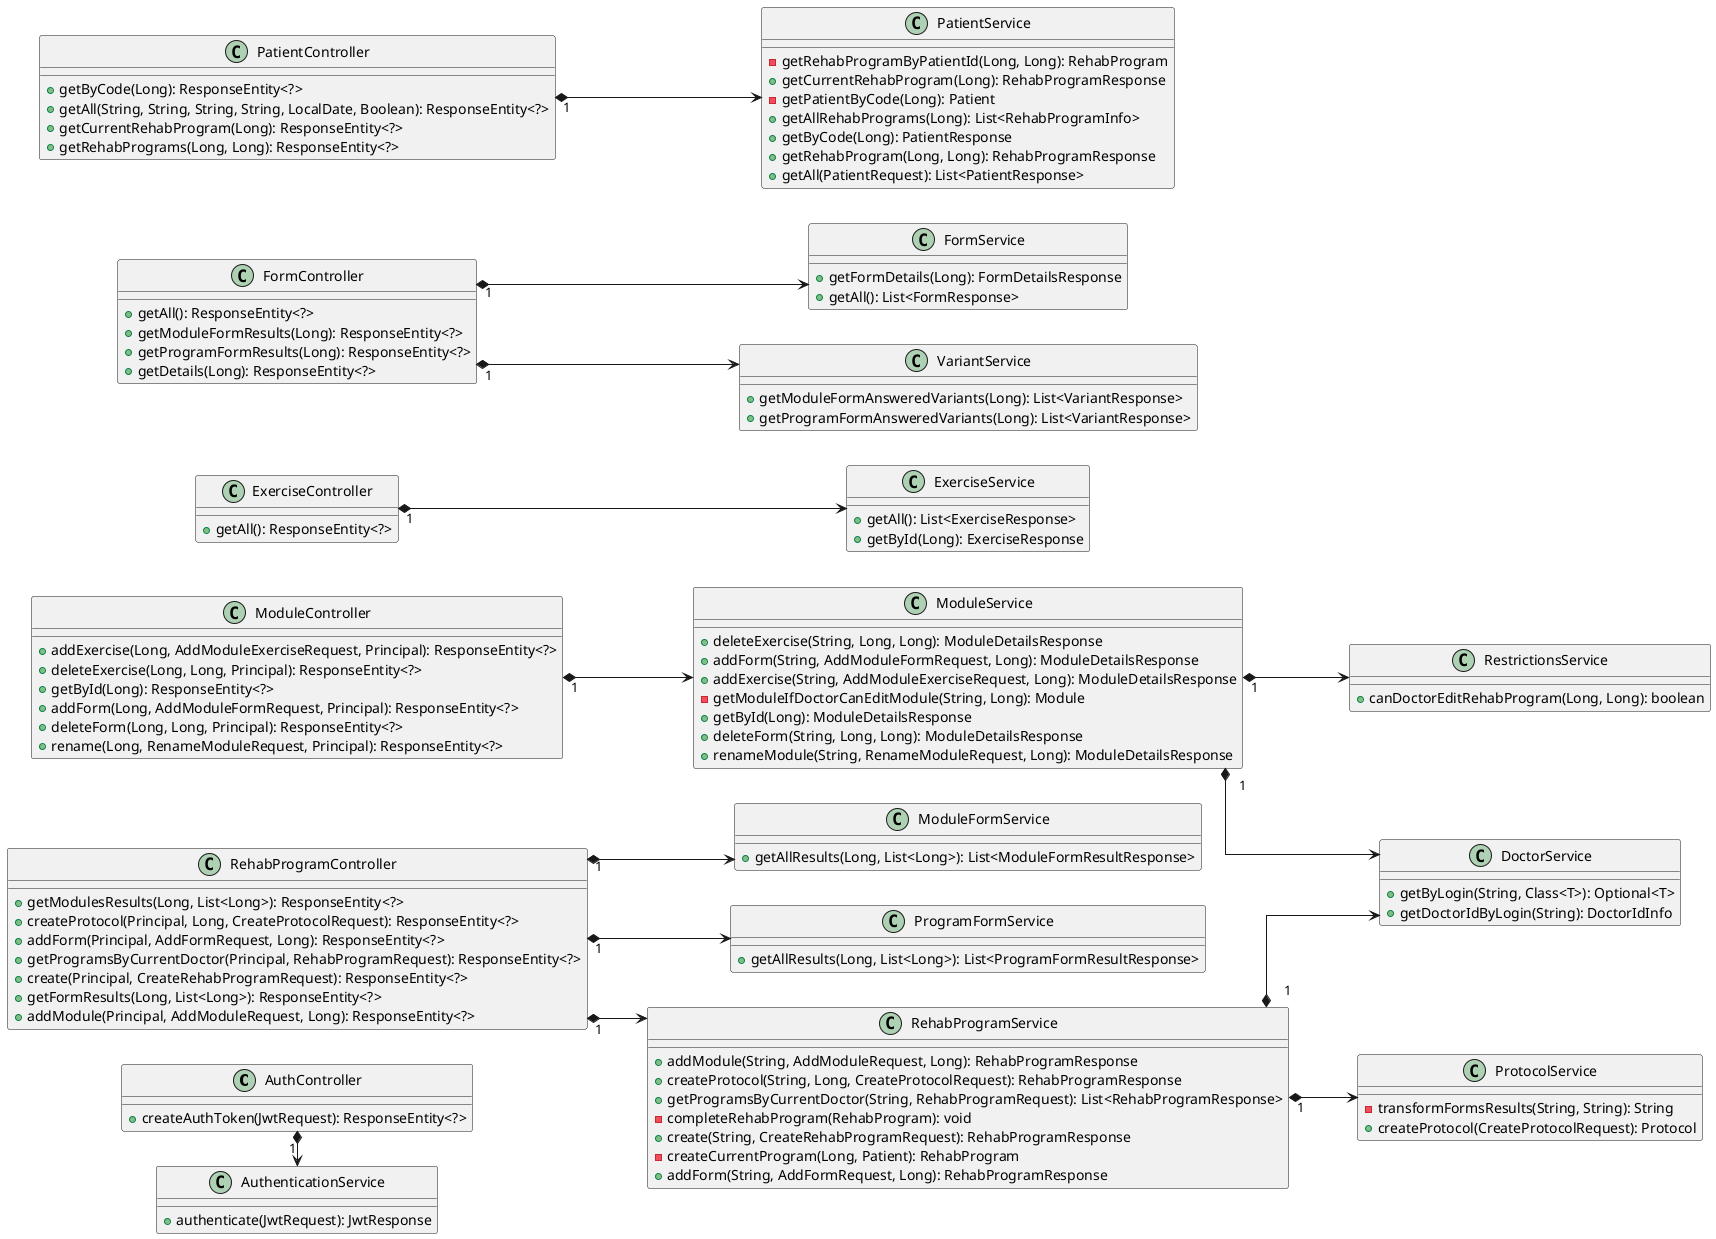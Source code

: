 @startuml

skinparam linetype ortho
left to right direction

class AuthController {
  + createAuthToken(JwtRequest): ResponseEntity<?>
}
class AuthenticationService {
  + authenticate(JwtRequest): JwtResponse
}
class DoctorService {
  + getByLogin(String, Class<T>): Optional<T>
  + getDoctorIdByLogin(String): DoctorIdInfo
}
class ExerciseController {
  + getAll(): ResponseEntity<?>
}
class ExerciseService {
  + getAll(): List<ExerciseResponse>
  + getById(Long): ExerciseResponse
}
class FormController {
  + getAll(): ResponseEntity<?>
  + getModuleFormResults(Long): ResponseEntity<?>
  + getProgramFormResults(Long): ResponseEntity<?>
  + getDetails(Long): ResponseEntity<?>
}
class FormService {
  + getFormDetails(Long): FormDetailsResponse
  + getAll(): List<FormResponse>
}
class ModuleController {
  + addExercise(Long, AddModuleExerciseRequest, Principal): ResponseEntity<?>
  + deleteExercise(Long, Long, Principal): ResponseEntity<?>
  + getById(Long): ResponseEntity<?>
  + addForm(Long, AddModuleFormRequest, Principal): ResponseEntity<?>
  + deleteForm(Long, Long, Principal): ResponseEntity<?>
  + rename(Long, RenameModuleRequest, Principal): ResponseEntity<?>
}
class ModuleFormService {
  + getAllResults(Long, List<Long>): List<ModuleFormResultResponse>
}
class ModuleService {
  + deleteExercise(String, Long, Long): ModuleDetailsResponse
  + addForm(String, AddModuleFormRequest, Long): ModuleDetailsResponse
  + addExercise(String, AddModuleExerciseRequest, Long): ModuleDetailsResponse
  - getModuleIfDoctorCanEditModule(String, Long): Module
  + getById(Long): ModuleDetailsResponse
  + deleteForm(String, Long, Long): ModuleDetailsResponse
  + renameModule(String, RenameModuleRequest, Long): ModuleDetailsResponse
}
class PatientController {
  + getByCode(Long): ResponseEntity<?>
  + getAll(String, String, String, String, LocalDate, Boolean): ResponseEntity<?>
  + getCurrentRehabProgram(Long): ResponseEntity<?>
  + getRehabPrograms(Long, Long): ResponseEntity<?>
}
class PatientService {
  - getRehabProgramByPatientId(Long, Long): RehabProgram
  + getCurrentRehabProgram(Long): RehabProgramResponse
  - getPatientByCode(Long): Patient
  + getAllRehabPrograms(Long): List<RehabProgramInfo>
  + getByCode(Long): PatientResponse
  + getRehabProgram(Long, Long): RehabProgramResponse
  + getAll(PatientRequest): List<PatientResponse>
}
class ProgramFormService {
  + getAllResults(Long, List<Long>): List<ProgramFormResultResponse>
}
class ProtocolService {
  - transformFormsResults(String, String): String
  + createProtocol(CreateProtocolRequest): Protocol
}
class RehabProgramController {
  + getModulesResults(Long, List<Long>): ResponseEntity<?>
  + createProtocol(Principal, Long, CreateProtocolRequest): ResponseEntity<?>
  + addForm(Principal, AddFormRequest, Long): ResponseEntity<?>
  + getProgramsByCurrentDoctor(Principal, RehabProgramRequest): ResponseEntity<?>
  + create(Principal, CreateRehabProgramRequest): ResponseEntity<?>
  + getFormResults(Long, List<Long>): ResponseEntity<?>
  + addModule(Principal, AddModuleRequest, Long): ResponseEntity<?>
}
class RehabProgramService {
  + addModule(String, AddModuleRequest, Long): RehabProgramResponse
  + createProtocol(String, Long, CreateProtocolRequest): RehabProgramResponse
  + getProgramsByCurrentDoctor(String, RehabProgramRequest): List<RehabProgramResponse>
  - completeRehabProgram(RehabProgram): void
  + create(String, CreateRehabProgramRequest): RehabProgramResponse
  - createCurrentProgram(Long, Patient): RehabProgram
  + addForm(String, AddFormRequest, Long): RehabProgramResponse
}
class RestrictionsService {
  + canDoctorEditRehabProgram(Long, Long): boolean
}
class VariantService {
  + getModuleFormAnsweredVariants(Long): List<VariantResponse>
  + getProgramFormAnsweredVariants(Long): List<VariantResponse>
}
together {
    class FormController
    class ModuleController
    class PatientController
    class RehabProgramController
}
together {
    class DoctorService
    class ModuleService
    class ModuleFormService
}

AuthController         "1" *-> AuthenticationService
ExerciseController     "1" *--> ExerciseService
FormController         "1" *--> FormService
FormController         "1" *--> VariantService
ModuleController       "1" *--> ModuleService
ModuleService          "1" *--> DoctorService
ModuleService          "1" *--> RestrictionsService
PatientController      "1" *--> PatientService
RehabProgramController "1" *--> ModuleFormService
RehabProgramController "1" *--> ProgramFormService
RehabProgramController "1" *--> RehabProgramService
RehabProgramService    "1" *--> DoctorService
RehabProgramService    "1" *--> ProtocolService
@enduml